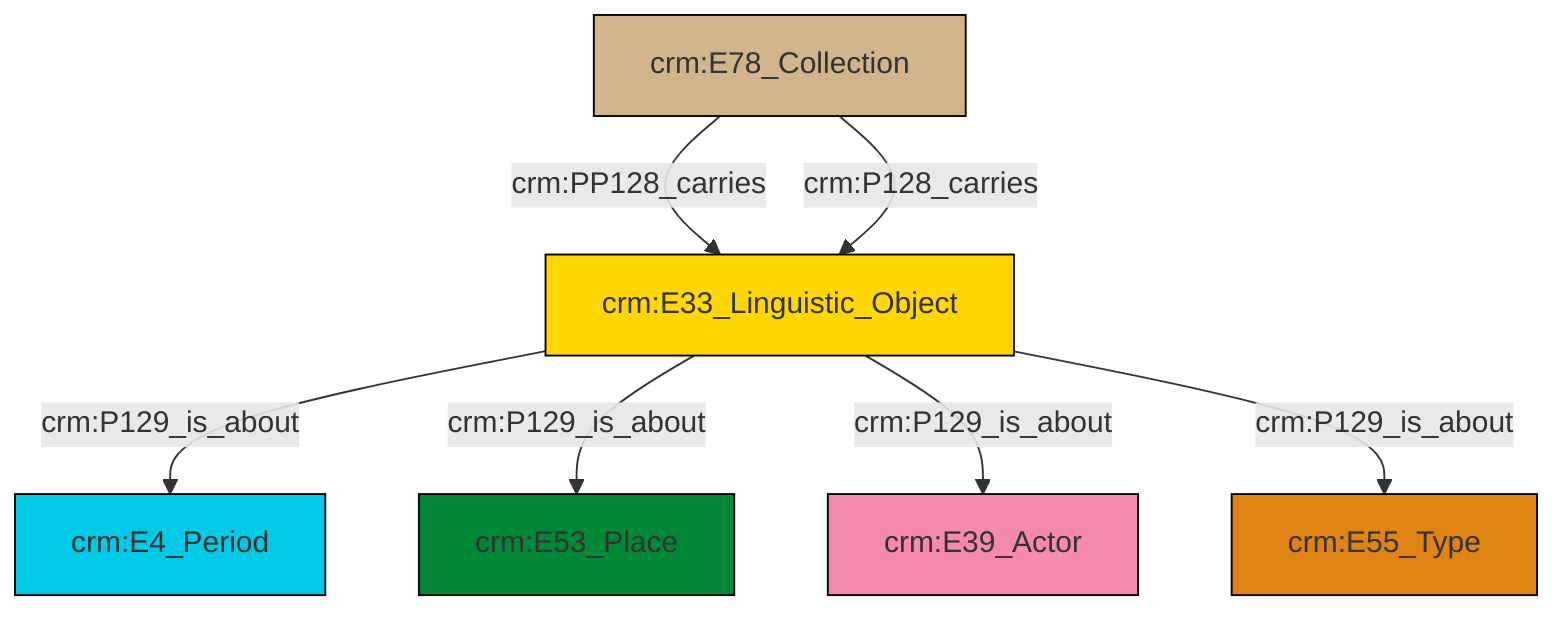 graph TD
classDef Literal fill:#f2f2f2,stroke:#000000;
classDef CRM_Entity fill:#FFFFFF,stroke:#000000;
classDef Temporal_Entity fill:#00C9E6, stroke:#000000;
classDef Type fill:#E18312, stroke:#000000;
classDef Time-Span fill:#2C9C91, stroke:#000000;
classDef Appellation fill:#FFEB7F, stroke:#000000;
classDef Place fill:#008836, stroke:#000000;
classDef Persistent_Item fill:#B266B2, stroke:#000000;
classDef Conceptual_Object fill:#FFD700, stroke:#000000;
classDef Physical_Thing fill:#D2B48C, stroke:#000000;
classDef Actor fill:#f58aad, stroke:#000000;
classDef PC_Classes fill:#4ce600, stroke:#000000;
classDef Multi fill:#cccccc,stroke:#000000;

2["crm:E78_Collection"]:::Physical_Thing -->|crm:PP128_carries| 0["crm:E33_Linguistic_Object"]:::Conceptual_Object
0["crm:E33_Linguistic_Object"]:::Conceptual_Object -->|crm:P129_is_about| 6["crm:E4_Period"]:::Temporal_Entity
2["crm:E78_Collection"]:::Physical_Thing -->|crm:P128_carries| 0["crm:E33_Linguistic_Object"]:::Conceptual_Object
0["crm:E33_Linguistic_Object"]:::Conceptual_Object -->|crm:P129_is_about| 4["crm:E53_Place"]:::Place
0["crm:E33_Linguistic_Object"]:::Conceptual_Object -->|crm:P129_is_about| 10["crm:E39_Actor"]:::Actor
0["crm:E33_Linguistic_Object"]:::Conceptual_Object -->|crm:P129_is_about| 7["crm:E55_Type"]:::Type
